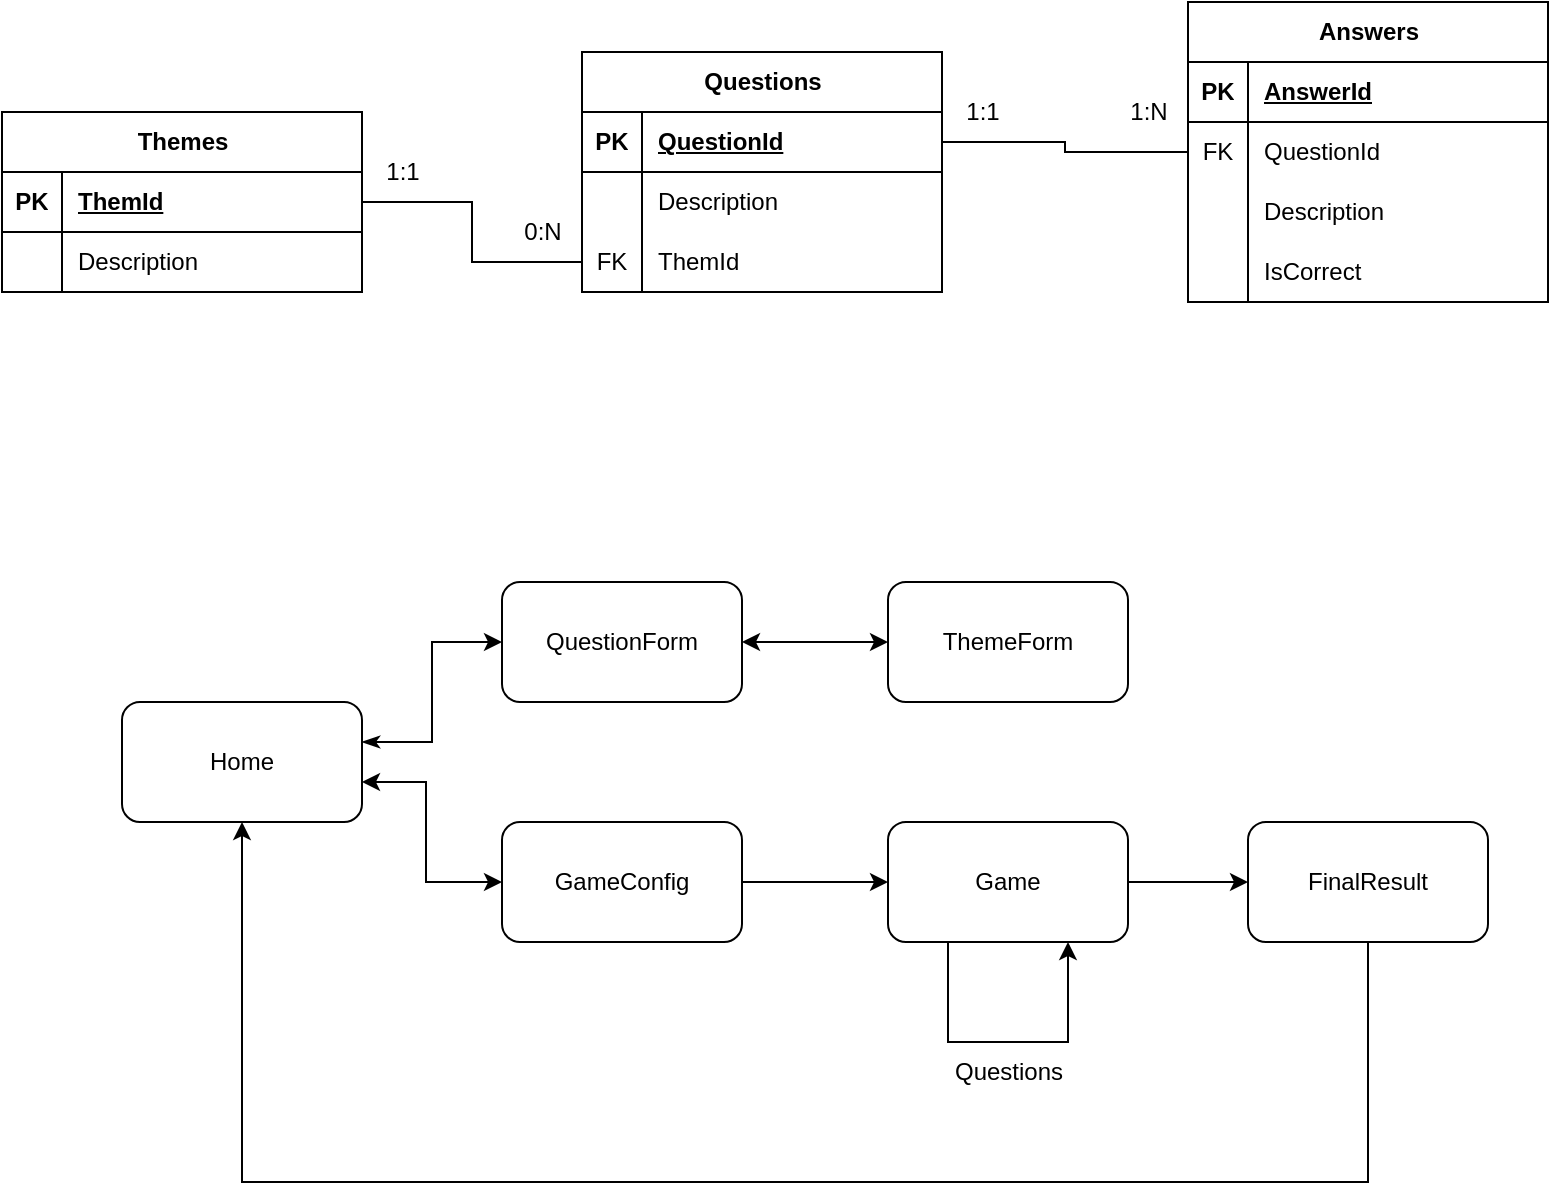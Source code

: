 <mxfile version="24.7.14">
  <diagram name="Página-1" id="DnoW4_jXUEOs9KW0wlRb">
    <mxGraphModel dx="1050" dy="557" grid="1" gridSize="10" guides="1" tooltips="1" connect="1" arrows="1" fold="1" page="1" pageScale="1" pageWidth="827" pageHeight="1169" math="0" shadow="0">
      <root>
        <mxCell id="0" />
        <mxCell id="1" parent="0" />
        <mxCell id="GQ5DserPHBO-vK1KYvjZ-2" value="Questions" style="shape=table;startSize=30;container=1;collapsible=1;childLayout=tableLayout;fixedRows=1;rowLines=0;fontStyle=1;align=center;resizeLast=1;html=1;" vertex="1" parent="1">
          <mxGeometry x="307" y="155" width="180" height="120" as="geometry" />
        </mxCell>
        <mxCell id="GQ5DserPHBO-vK1KYvjZ-3" value="" style="shape=tableRow;horizontal=0;startSize=0;swimlaneHead=0;swimlaneBody=0;fillColor=none;collapsible=0;dropTarget=0;points=[[0,0.5],[1,0.5]];portConstraint=eastwest;top=0;left=0;right=0;bottom=1;" vertex="1" parent="GQ5DserPHBO-vK1KYvjZ-2">
          <mxGeometry y="30" width="180" height="30" as="geometry" />
        </mxCell>
        <mxCell id="GQ5DserPHBO-vK1KYvjZ-4" value="PK" style="shape=partialRectangle;connectable=0;fillColor=none;top=0;left=0;bottom=0;right=0;fontStyle=1;overflow=hidden;whiteSpace=wrap;html=1;" vertex="1" parent="GQ5DserPHBO-vK1KYvjZ-3">
          <mxGeometry width="30" height="30" as="geometry">
            <mxRectangle width="30" height="30" as="alternateBounds" />
          </mxGeometry>
        </mxCell>
        <mxCell id="GQ5DserPHBO-vK1KYvjZ-5" value="QuestionId" style="shape=partialRectangle;connectable=0;fillColor=none;top=0;left=0;bottom=0;right=0;align=left;spacingLeft=6;fontStyle=5;overflow=hidden;whiteSpace=wrap;html=1;" vertex="1" parent="GQ5DserPHBO-vK1KYvjZ-3">
          <mxGeometry x="30" width="150" height="30" as="geometry">
            <mxRectangle width="150" height="30" as="alternateBounds" />
          </mxGeometry>
        </mxCell>
        <mxCell id="GQ5DserPHBO-vK1KYvjZ-6" value="" style="shape=tableRow;horizontal=0;startSize=0;swimlaneHead=0;swimlaneBody=0;fillColor=none;collapsible=0;dropTarget=0;points=[[0,0.5],[1,0.5]];portConstraint=eastwest;top=0;left=0;right=0;bottom=0;" vertex="1" parent="GQ5DserPHBO-vK1KYvjZ-2">
          <mxGeometry y="60" width="180" height="30" as="geometry" />
        </mxCell>
        <mxCell id="GQ5DserPHBO-vK1KYvjZ-7" value="" style="shape=partialRectangle;connectable=0;fillColor=none;top=0;left=0;bottom=0;right=0;editable=1;overflow=hidden;whiteSpace=wrap;html=1;" vertex="1" parent="GQ5DserPHBO-vK1KYvjZ-6">
          <mxGeometry width="30" height="30" as="geometry">
            <mxRectangle width="30" height="30" as="alternateBounds" />
          </mxGeometry>
        </mxCell>
        <mxCell id="GQ5DserPHBO-vK1KYvjZ-8" value="Description" style="shape=partialRectangle;connectable=0;fillColor=none;top=0;left=0;bottom=0;right=0;align=left;spacingLeft=6;overflow=hidden;whiteSpace=wrap;html=1;" vertex="1" parent="GQ5DserPHBO-vK1KYvjZ-6">
          <mxGeometry x="30" width="150" height="30" as="geometry">
            <mxRectangle width="150" height="30" as="alternateBounds" />
          </mxGeometry>
        </mxCell>
        <mxCell id="GQ5DserPHBO-vK1KYvjZ-40" value="" style="shape=tableRow;horizontal=0;startSize=0;swimlaneHead=0;swimlaneBody=0;fillColor=none;collapsible=0;dropTarget=0;points=[[0,0.5],[1,0.5]];portConstraint=eastwest;top=0;left=0;right=0;bottom=0;" vertex="1" parent="GQ5DserPHBO-vK1KYvjZ-2">
          <mxGeometry y="90" width="180" height="30" as="geometry" />
        </mxCell>
        <mxCell id="GQ5DserPHBO-vK1KYvjZ-41" value="FK" style="shape=partialRectangle;connectable=0;fillColor=none;top=0;left=0;bottom=0;right=0;editable=1;overflow=hidden;whiteSpace=wrap;html=1;" vertex="1" parent="GQ5DserPHBO-vK1KYvjZ-40">
          <mxGeometry width="30" height="30" as="geometry">
            <mxRectangle width="30" height="30" as="alternateBounds" />
          </mxGeometry>
        </mxCell>
        <mxCell id="GQ5DserPHBO-vK1KYvjZ-42" value="ThemId" style="shape=partialRectangle;connectable=0;fillColor=none;top=0;left=0;bottom=0;right=0;align=left;spacingLeft=6;overflow=hidden;whiteSpace=wrap;html=1;" vertex="1" parent="GQ5DserPHBO-vK1KYvjZ-40">
          <mxGeometry x="30" width="150" height="30" as="geometry">
            <mxRectangle width="150" height="30" as="alternateBounds" />
          </mxGeometry>
        </mxCell>
        <mxCell id="GQ5DserPHBO-vK1KYvjZ-15" value="Answers" style="shape=table;startSize=30;container=1;collapsible=1;childLayout=tableLayout;fixedRows=1;rowLines=0;fontStyle=1;align=center;resizeLast=1;html=1;" vertex="1" parent="1">
          <mxGeometry x="610" y="130" width="180" height="150" as="geometry" />
        </mxCell>
        <mxCell id="GQ5DserPHBO-vK1KYvjZ-16" value="" style="shape=tableRow;horizontal=0;startSize=0;swimlaneHead=0;swimlaneBody=0;fillColor=none;collapsible=0;dropTarget=0;points=[[0,0.5],[1,0.5]];portConstraint=eastwest;top=0;left=0;right=0;bottom=1;" vertex="1" parent="GQ5DserPHBO-vK1KYvjZ-15">
          <mxGeometry y="30" width="180" height="30" as="geometry" />
        </mxCell>
        <mxCell id="GQ5DserPHBO-vK1KYvjZ-17" value="PK" style="shape=partialRectangle;connectable=0;fillColor=none;top=0;left=0;bottom=0;right=0;fontStyle=1;overflow=hidden;whiteSpace=wrap;html=1;" vertex="1" parent="GQ5DserPHBO-vK1KYvjZ-16">
          <mxGeometry width="30" height="30" as="geometry">
            <mxRectangle width="30" height="30" as="alternateBounds" />
          </mxGeometry>
        </mxCell>
        <mxCell id="GQ5DserPHBO-vK1KYvjZ-18" value="AnswerId" style="shape=partialRectangle;connectable=0;fillColor=none;top=0;left=0;bottom=0;right=0;align=left;spacingLeft=6;fontStyle=5;overflow=hidden;whiteSpace=wrap;html=1;" vertex="1" parent="GQ5DserPHBO-vK1KYvjZ-16">
          <mxGeometry x="30" width="150" height="30" as="geometry">
            <mxRectangle width="150" height="30" as="alternateBounds" />
          </mxGeometry>
        </mxCell>
        <mxCell id="GQ5DserPHBO-vK1KYvjZ-43" value="" style="shape=tableRow;horizontal=0;startSize=0;swimlaneHead=0;swimlaneBody=0;fillColor=none;collapsible=0;dropTarget=0;points=[[0,0.5],[1,0.5]];portConstraint=eastwest;top=0;left=0;right=0;bottom=0;" vertex="1" parent="GQ5DserPHBO-vK1KYvjZ-15">
          <mxGeometry y="60" width="180" height="30" as="geometry" />
        </mxCell>
        <mxCell id="GQ5DserPHBO-vK1KYvjZ-44" value="FK" style="shape=partialRectangle;connectable=0;fillColor=none;top=0;left=0;bottom=0;right=0;editable=1;overflow=hidden;whiteSpace=wrap;html=1;" vertex="1" parent="GQ5DserPHBO-vK1KYvjZ-43">
          <mxGeometry width="30" height="30" as="geometry">
            <mxRectangle width="30" height="30" as="alternateBounds" />
          </mxGeometry>
        </mxCell>
        <mxCell id="GQ5DserPHBO-vK1KYvjZ-45" value="QuestionId&amp;nbsp;" style="shape=partialRectangle;connectable=0;fillColor=none;top=0;left=0;bottom=0;right=0;align=left;spacingLeft=6;overflow=hidden;whiteSpace=wrap;html=1;" vertex="1" parent="GQ5DserPHBO-vK1KYvjZ-43">
          <mxGeometry x="30" width="150" height="30" as="geometry">
            <mxRectangle width="150" height="30" as="alternateBounds" />
          </mxGeometry>
        </mxCell>
        <mxCell id="GQ5DserPHBO-vK1KYvjZ-19" value="" style="shape=tableRow;horizontal=0;startSize=0;swimlaneHead=0;swimlaneBody=0;fillColor=none;collapsible=0;dropTarget=0;points=[[0,0.5],[1,0.5]];portConstraint=eastwest;top=0;left=0;right=0;bottom=0;" vertex="1" parent="GQ5DserPHBO-vK1KYvjZ-15">
          <mxGeometry y="90" width="180" height="30" as="geometry" />
        </mxCell>
        <mxCell id="GQ5DserPHBO-vK1KYvjZ-20" value="" style="shape=partialRectangle;connectable=0;fillColor=none;top=0;left=0;bottom=0;right=0;editable=1;overflow=hidden;whiteSpace=wrap;html=1;" vertex="1" parent="GQ5DserPHBO-vK1KYvjZ-19">
          <mxGeometry width="30" height="30" as="geometry">
            <mxRectangle width="30" height="30" as="alternateBounds" />
          </mxGeometry>
        </mxCell>
        <mxCell id="GQ5DserPHBO-vK1KYvjZ-21" value="Description" style="shape=partialRectangle;connectable=0;fillColor=none;top=0;left=0;bottom=0;right=0;align=left;spacingLeft=6;overflow=hidden;whiteSpace=wrap;html=1;" vertex="1" parent="GQ5DserPHBO-vK1KYvjZ-19">
          <mxGeometry x="30" width="150" height="30" as="geometry">
            <mxRectangle width="150" height="30" as="alternateBounds" />
          </mxGeometry>
        </mxCell>
        <mxCell id="GQ5DserPHBO-vK1KYvjZ-49" value="" style="shape=tableRow;horizontal=0;startSize=0;swimlaneHead=0;swimlaneBody=0;fillColor=none;collapsible=0;dropTarget=0;points=[[0,0.5],[1,0.5]];portConstraint=eastwest;top=0;left=0;right=0;bottom=0;" vertex="1" parent="GQ5DserPHBO-vK1KYvjZ-15">
          <mxGeometry y="120" width="180" height="30" as="geometry" />
        </mxCell>
        <mxCell id="GQ5DserPHBO-vK1KYvjZ-50" value="" style="shape=partialRectangle;connectable=0;fillColor=none;top=0;left=0;bottom=0;right=0;editable=1;overflow=hidden;whiteSpace=wrap;html=1;" vertex="1" parent="GQ5DserPHBO-vK1KYvjZ-49">
          <mxGeometry width="30" height="30" as="geometry">
            <mxRectangle width="30" height="30" as="alternateBounds" />
          </mxGeometry>
        </mxCell>
        <mxCell id="GQ5DserPHBO-vK1KYvjZ-51" value="IsCorrect" style="shape=partialRectangle;connectable=0;fillColor=none;top=0;left=0;bottom=0;right=0;align=left;spacingLeft=6;overflow=hidden;whiteSpace=wrap;html=1;" vertex="1" parent="GQ5DserPHBO-vK1KYvjZ-49">
          <mxGeometry x="30" width="150" height="30" as="geometry">
            <mxRectangle width="150" height="30" as="alternateBounds" />
          </mxGeometry>
        </mxCell>
        <mxCell id="GQ5DserPHBO-vK1KYvjZ-26" value="1:1" style="text;html=1;align=center;verticalAlign=middle;resizable=0;points=[];autosize=1;strokeColor=none;fillColor=none;" vertex="1" parent="1">
          <mxGeometry x="487" y="170" width="40" height="30" as="geometry" />
        </mxCell>
        <mxCell id="GQ5DserPHBO-vK1KYvjZ-27" value="1:N" style="text;html=1;align=center;verticalAlign=middle;resizable=0;points=[];autosize=1;strokeColor=none;fillColor=none;" vertex="1" parent="1">
          <mxGeometry x="570" y="170" width="40" height="30" as="geometry" />
        </mxCell>
        <mxCell id="GQ5DserPHBO-vK1KYvjZ-29" value="Themes" style="shape=table;startSize=30;container=1;collapsible=1;childLayout=tableLayout;fixedRows=1;rowLines=0;fontStyle=1;align=center;resizeLast=1;html=1;" vertex="1" parent="1">
          <mxGeometry x="17" y="185" width="180" height="90" as="geometry" />
        </mxCell>
        <mxCell id="GQ5DserPHBO-vK1KYvjZ-30" value="" style="shape=tableRow;horizontal=0;startSize=0;swimlaneHead=0;swimlaneBody=0;fillColor=none;collapsible=0;dropTarget=0;points=[[0,0.5],[1,0.5]];portConstraint=eastwest;top=0;left=0;right=0;bottom=1;" vertex="1" parent="GQ5DserPHBO-vK1KYvjZ-29">
          <mxGeometry y="30" width="180" height="30" as="geometry" />
        </mxCell>
        <mxCell id="GQ5DserPHBO-vK1KYvjZ-31" value="PK" style="shape=partialRectangle;connectable=0;fillColor=none;top=0;left=0;bottom=0;right=0;fontStyle=1;overflow=hidden;whiteSpace=wrap;html=1;" vertex="1" parent="GQ5DserPHBO-vK1KYvjZ-30">
          <mxGeometry width="30" height="30" as="geometry">
            <mxRectangle width="30" height="30" as="alternateBounds" />
          </mxGeometry>
        </mxCell>
        <mxCell id="GQ5DserPHBO-vK1KYvjZ-32" value="ThemId" style="shape=partialRectangle;connectable=0;fillColor=none;top=0;left=0;bottom=0;right=0;align=left;spacingLeft=6;fontStyle=5;overflow=hidden;whiteSpace=wrap;html=1;" vertex="1" parent="GQ5DserPHBO-vK1KYvjZ-30">
          <mxGeometry x="30" width="150" height="30" as="geometry">
            <mxRectangle width="150" height="30" as="alternateBounds" />
          </mxGeometry>
        </mxCell>
        <mxCell id="GQ5DserPHBO-vK1KYvjZ-33" value="" style="shape=tableRow;horizontal=0;startSize=0;swimlaneHead=0;swimlaneBody=0;fillColor=none;collapsible=0;dropTarget=0;points=[[0,0.5],[1,0.5]];portConstraint=eastwest;top=0;left=0;right=0;bottom=0;" vertex="1" parent="GQ5DserPHBO-vK1KYvjZ-29">
          <mxGeometry y="60" width="180" height="30" as="geometry" />
        </mxCell>
        <mxCell id="GQ5DserPHBO-vK1KYvjZ-34" value="" style="shape=partialRectangle;connectable=0;fillColor=none;top=0;left=0;bottom=0;right=0;editable=1;overflow=hidden;whiteSpace=wrap;html=1;" vertex="1" parent="GQ5DserPHBO-vK1KYvjZ-33">
          <mxGeometry width="30" height="30" as="geometry">
            <mxRectangle width="30" height="30" as="alternateBounds" />
          </mxGeometry>
        </mxCell>
        <mxCell id="GQ5DserPHBO-vK1KYvjZ-35" value="Description" style="shape=partialRectangle;connectable=0;fillColor=none;top=0;left=0;bottom=0;right=0;align=left;spacingLeft=6;overflow=hidden;whiteSpace=wrap;html=1;" vertex="1" parent="GQ5DserPHBO-vK1KYvjZ-33">
          <mxGeometry x="30" width="150" height="30" as="geometry">
            <mxRectangle width="150" height="30" as="alternateBounds" />
          </mxGeometry>
        </mxCell>
        <mxCell id="GQ5DserPHBO-vK1KYvjZ-47" value="1:1" style="text;html=1;align=center;verticalAlign=middle;resizable=0;points=[];autosize=1;strokeColor=none;fillColor=none;" vertex="1" parent="1">
          <mxGeometry x="197" y="200" width="40" height="30" as="geometry" />
        </mxCell>
        <mxCell id="GQ5DserPHBO-vK1KYvjZ-48" value="0:N" style="text;html=1;align=center;verticalAlign=middle;resizable=0;points=[];autosize=1;strokeColor=none;fillColor=none;" vertex="1" parent="1">
          <mxGeometry x="267" y="230" width="40" height="30" as="geometry" />
        </mxCell>
        <mxCell id="GQ5DserPHBO-vK1KYvjZ-53" style="edgeStyle=orthogonalEdgeStyle;rounded=0;orthogonalLoop=1;jettySize=auto;html=1;exitX=0;exitY=0.5;exitDx=0;exitDy=0;entryX=1;entryY=0.5;entryDx=0;entryDy=0;endArrow=none;endFill=0;" edge="1" parent="1" source="GQ5DserPHBO-vK1KYvjZ-40" target="GQ5DserPHBO-vK1KYvjZ-30">
          <mxGeometry relative="1" as="geometry" />
        </mxCell>
        <mxCell id="GQ5DserPHBO-vK1KYvjZ-54" style="edgeStyle=orthogonalEdgeStyle;rounded=0;orthogonalLoop=1;jettySize=auto;html=1;exitX=1;exitY=0.5;exitDx=0;exitDy=0;entryX=0;entryY=0.5;entryDx=0;entryDy=0;endArrow=none;endFill=0;" edge="1" parent="1" source="GQ5DserPHBO-vK1KYvjZ-3" target="GQ5DserPHBO-vK1KYvjZ-43">
          <mxGeometry relative="1" as="geometry" />
        </mxCell>
        <mxCell id="GQ5DserPHBO-vK1KYvjZ-57" style="edgeStyle=orthogonalEdgeStyle;rounded=0;orthogonalLoop=1;jettySize=auto;html=1;startArrow=classicThin;startFill=1;" edge="1" parent="1" source="GQ5DserPHBO-vK1KYvjZ-55" target="GQ5DserPHBO-vK1KYvjZ-56">
          <mxGeometry relative="1" as="geometry">
            <Array as="points">
              <mxPoint x="232" y="500" />
              <mxPoint x="232" y="450" />
            </Array>
          </mxGeometry>
        </mxCell>
        <mxCell id="GQ5DserPHBO-vK1KYvjZ-62" style="edgeStyle=orthogonalEdgeStyle;rounded=0;orthogonalLoop=1;jettySize=auto;html=1;entryX=0;entryY=0.5;entryDx=0;entryDy=0;startArrow=classic;startFill=1;" edge="1" parent="1" source="GQ5DserPHBO-vK1KYvjZ-55" target="GQ5DserPHBO-vK1KYvjZ-60">
          <mxGeometry relative="1" as="geometry">
            <Array as="points">
              <mxPoint x="229" y="520" />
              <mxPoint x="229" y="570" />
            </Array>
          </mxGeometry>
        </mxCell>
        <mxCell id="GQ5DserPHBO-vK1KYvjZ-55" value="Home" style="rounded=1;whiteSpace=wrap;html=1;" vertex="1" parent="1">
          <mxGeometry x="77" y="480" width="120" height="60" as="geometry" />
        </mxCell>
        <mxCell id="GQ5DserPHBO-vK1KYvjZ-59" style="edgeStyle=orthogonalEdgeStyle;rounded=0;orthogonalLoop=1;jettySize=auto;html=1;startArrow=classic;startFill=1;" edge="1" parent="1" source="GQ5DserPHBO-vK1KYvjZ-56" target="GQ5DserPHBO-vK1KYvjZ-58">
          <mxGeometry relative="1" as="geometry" />
        </mxCell>
        <mxCell id="GQ5DserPHBO-vK1KYvjZ-56" value="QuestionForm" style="rounded=1;whiteSpace=wrap;html=1;" vertex="1" parent="1">
          <mxGeometry x="267" y="420" width="120" height="60" as="geometry" />
        </mxCell>
        <mxCell id="GQ5DserPHBO-vK1KYvjZ-58" value="ThemeForm" style="rounded=1;whiteSpace=wrap;html=1;" vertex="1" parent="1">
          <mxGeometry x="460" y="420" width="120" height="60" as="geometry" />
        </mxCell>
        <mxCell id="GQ5DserPHBO-vK1KYvjZ-64" style="edgeStyle=orthogonalEdgeStyle;rounded=0;orthogonalLoop=1;jettySize=auto;html=1;entryX=0;entryY=0.5;entryDx=0;entryDy=0;startArrow=none;startFill=0;" edge="1" parent="1" source="GQ5DserPHBO-vK1KYvjZ-60" target="GQ5DserPHBO-vK1KYvjZ-63">
          <mxGeometry relative="1" as="geometry" />
        </mxCell>
        <mxCell id="GQ5DserPHBO-vK1KYvjZ-60" value="GameConfig" style="rounded=1;whiteSpace=wrap;html=1;" vertex="1" parent="1">
          <mxGeometry x="267" y="540" width="120" height="60" as="geometry" />
        </mxCell>
        <mxCell id="GQ5DserPHBO-vK1KYvjZ-68" style="edgeStyle=orthogonalEdgeStyle;rounded=0;orthogonalLoop=1;jettySize=auto;html=1;" edge="1" parent="1" source="GQ5DserPHBO-vK1KYvjZ-63">
          <mxGeometry relative="1" as="geometry">
            <mxPoint x="640" y="570" as="targetPoint" />
          </mxGeometry>
        </mxCell>
        <mxCell id="GQ5DserPHBO-vK1KYvjZ-63" value="Game" style="rounded=1;whiteSpace=wrap;html=1;" vertex="1" parent="1">
          <mxGeometry x="460" y="540" width="120" height="60" as="geometry" />
        </mxCell>
        <mxCell id="GQ5DserPHBO-vK1KYvjZ-66" style="edgeStyle=orthogonalEdgeStyle;rounded=0;orthogonalLoop=1;jettySize=auto;html=1;exitX=0.25;exitY=1;exitDx=0;exitDy=0;entryX=0.75;entryY=1;entryDx=0;entryDy=0;" edge="1" parent="1" source="GQ5DserPHBO-vK1KYvjZ-63" target="GQ5DserPHBO-vK1KYvjZ-63">
          <mxGeometry relative="1" as="geometry">
            <Array as="points">
              <mxPoint x="490" y="650" />
              <mxPoint x="550" y="650" />
            </Array>
          </mxGeometry>
        </mxCell>
        <mxCell id="GQ5DserPHBO-vK1KYvjZ-67" value="Questions" style="text;html=1;align=center;verticalAlign=middle;resizable=0;points=[];autosize=1;strokeColor=none;fillColor=none;" vertex="1" parent="1">
          <mxGeometry x="480" y="650" width="80" height="30" as="geometry" />
        </mxCell>
        <mxCell id="GQ5DserPHBO-vK1KYvjZ-72" style="edgeStyle=orthogonalEdgeStyle;rounded=0;orthogonalLoop=1;jettySize=auto;html=1;entryX=0.5;entryY=1;entryDx=0;entryDy=0;" edge="1" parent="1" source="GQ5DserPHBO-vK1KYvjZ-69" target="GQ5DserPHBO-vK1KYvjZ-55">
          <mxGeometry relative="1" as="geometry">
            <Array as="points">
              <mxPoint x="700" y="720" />
              <mxPoint x="137" y="720" />
            </Array>
          </mxGeometry>
        </mxCell>
        <mxCell id="GQ5DserPHBO-vK1KYvjZ-69" value="FinalResult" style="rounded=1;whiteSpace=wrap;html=1;" vertex="1" parent="1">
          <mxGeometry x="640" y="540" width="120" height="60" as="geometry" />
        </mxCell>
      </root>
    </mxGraphModel>
  </diagram>
</mxfile>
